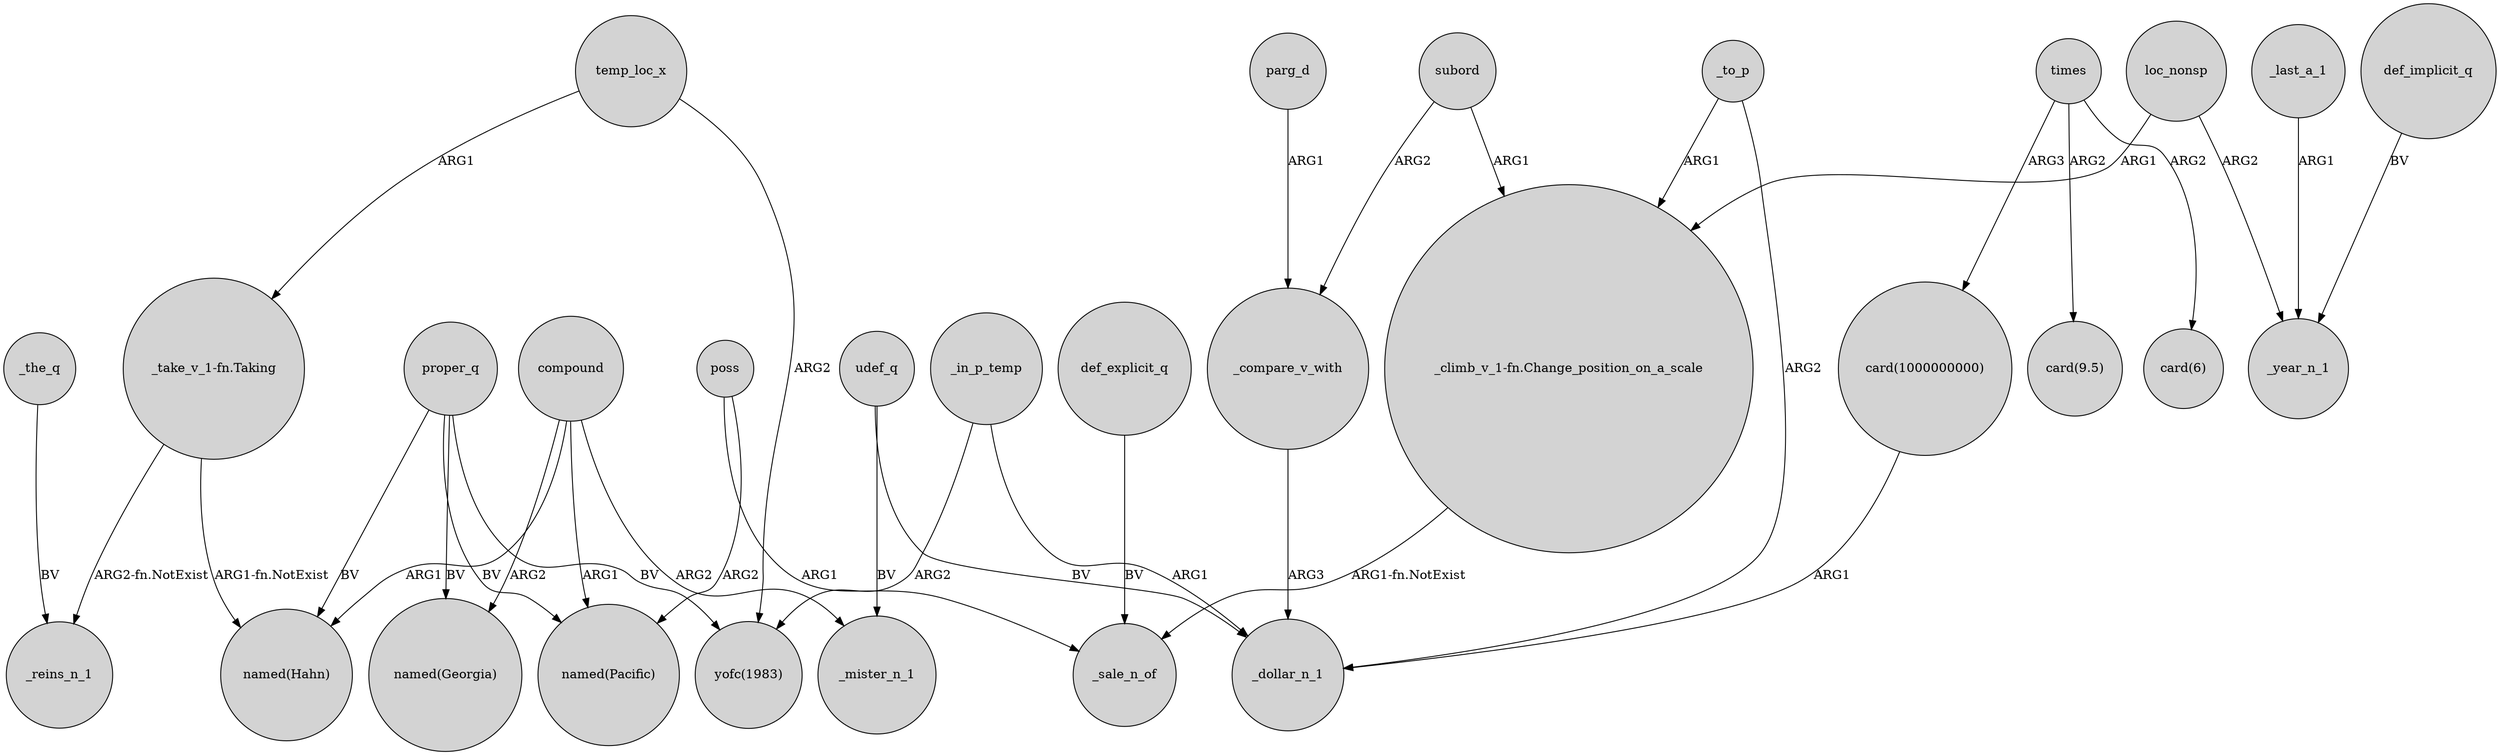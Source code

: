 digraph {
	node [shape=circle style=filled]
	compound -> "named(Hahn)" [label=ARG1]
	_to_p -> _dollar_n_1 [label=ARG2]
	"_take_v_1-fn.Taking" -> _reins_n_1 [label="ARG2-fn.NotExist"]
	def_implicit_q -> _year_n_1 [label=BV]
	"_climb_v_1-fn.Change_position_on_a_scale" -> _sale_n_of [label="ARG1-fn.NotExist"]
	temp_loc_x -> "_take_v_1-fn.Taking" [label=ARG1]
	compound -> _mister_n_1 [label=ARG2]
	loc_nonsp -> "_climb_v_1-fn.Change_position_on_a_scale" [label=ARG1]
	udef_q -> _mister_n_1 [label=BV]
	_to_p -> "_climb_v_1-fn.Change_position_on_a_scale" [label=ARG1]
	parg_d -> _compare_v_with [label=ARG1]
	proper_q -> "named(Hahn)" [label=BV]
	times -> "card(6)" [label=ARG2]
	compound -> "named(Georgia)" [label=ARG2]
	times -> "card(9.5)" [label=ARG2]
	def_explicit_q -> _sale_n_of [label=BV]
	proper_q -> "yofc(1983)" [label=BV]
	subord -> "_climb_v_1-fn.Change_position_on_a_scale" [label=ARG1]
	times -> "card(1000000000)" [label=ARG3]
	_compare_v_with -> _dollar_n_1 [label=ARG3]
	"_take_v_1-fn.Taking" -> "named(Hahn)" [label="ARG1-fn.NotExist"]
	poss -> _sale_n_of [label=ARG1]
	loc_nonsp -> _year_n_1 [label=ARG2]
	_last_a_1 -> _year_n_1 [label=ARG1]
	subord -> _compare_v_with [label=ARG2]
	proper_q -> "named(Georgia)" [label=BV]
	proper_q -> "named(Pacific)" [label=BV]
	temp_loc_x -> "yofc(1983)" [label=ARG2]
	_in_p_temp -> _dollar_n_1 [label=ARG1]
	"card(1000000000)" -> _dollar_n_1 [label=ARG1]
	compound -> "named(Pacific)" [label=ARG1]
	poss -> "named(Pacific)" [label=ARG2]
	_in_p_temp -> "yofc(1983)" [label=ARG2]
	udef_q -> _dollar_n_1 [label=BV]
	_the_q -> _reins_n_1 [label=BV]
}
